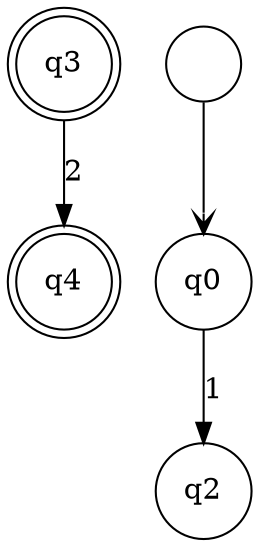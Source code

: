 digraph {
	node [shape=circle]
	q4 [shape=doublecircle]
	"" -> q0 [arrowhead=vee style=normal]
	q3 [shape=doublecircle]
	q2
	q0 -> q2 [label=1]
	q3 -> q4 [label=2]
}
